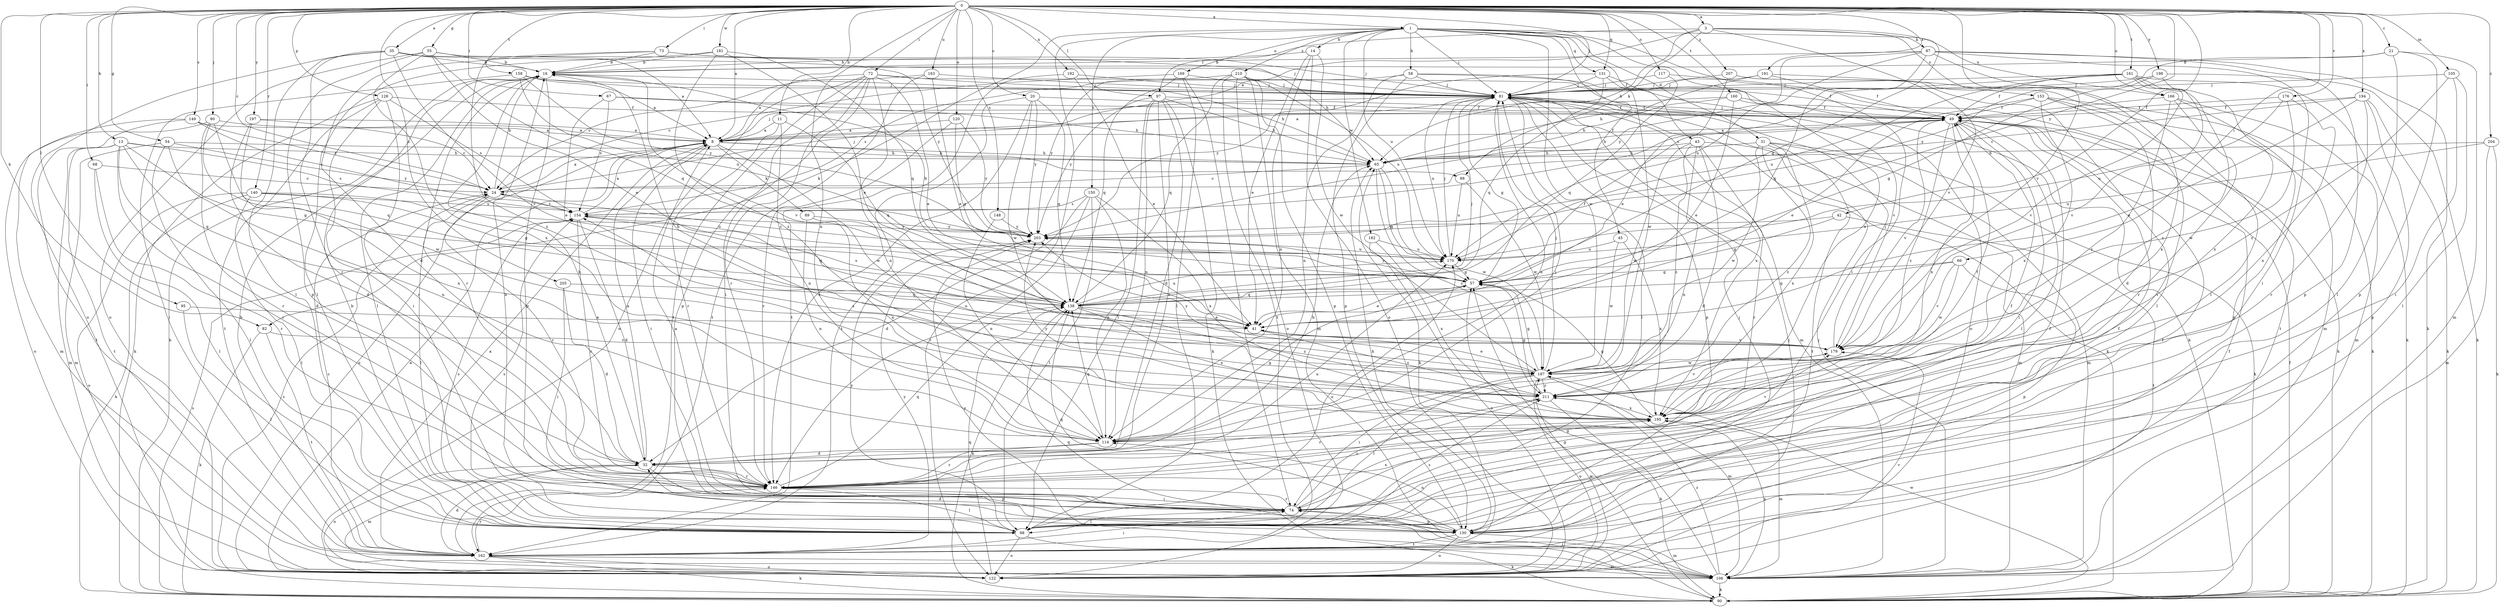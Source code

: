 strict digraph  {
0;
1;
3;
8;
11;
13;
14;
16;
20;
21;
24;
31;
32;
35;
41;
42;
43;
45;
49;
54;
55;
57;
58;
65;
66;
67;
68;
72;
73;
74;
80;
81;
82;
87;
88;
89;
90;
95;
97;
98;
105;
106;
114;
117;
120;
122;
128;
130;
131;
138;
140;
146;
148;
149;
150;
153;
154;
158;
160;
161;
162;
163;
166;
169;
170;
176;
179;
181;
182;
187;
191;
192;
194;
195;
197;
198;
203;
204;
205;
207;
210;
211;
0 -> 1  [label=a];
0 -> 3  [label=a];
0 -> 8  [label=a];
0 -> 11  [label=b];
0 -> 13  [label=b];
0 -> 20  [label=c];
0 -> 21  [label=c];
0 -> 24  [label=c];
0 -> 35  [label=e];
0 -> 42  [label=f];
0 -> 54  [label=g];
0 -> 55  [label=g];
0 -> 66  [label=i];
0 -> 67  [label=i];
0 -> 68  [label=i];
0 -> 72  [label=i];
0 -> 73  [label=i];
0 -> 80  [label=j];
0 -> 81  [label=j];
0 -> 82  [label=k];
0 -> 95  [label=l];
0 -> 97  [label=l];
0 -> 105  [label=m];
0 -> 114  [label=n];
0 -> 117  [label=o];
0 -> 120  [label=o];
0 -> 128  [label=p];
0 -> 131  [label=q];
0 -> 140  [label=r];
0 -> 148  [label=s];
0 -> 149  [label=s];
0 -> 158  [label=t];
0 -> 160  [label=t];
0 -> 161  [label=t];
0 -> 163  [label=u];
0 -> 166  [label=u];
0 -> 176  [label=v];
0 -> 179  [label=v];
0 -> 181  [label=w];
0 -> 191  [label=x];
0 -> 192  [label=x];
0 -> 194  [label=x];
0 -> 197  [label=y];
0 -> 198  [label=y];
0 -> 203  [label=y];
0 -> 204  [label=z];
0 -> 205  [label=z];
0 -> 207  [label=z];
1 -> 14  [label=b];
1 -> 31  [label=d];
1 -> 43  [label=f];
1 -> 45  [label=f];
1 -> 58  [label=h];
1 -> 74  [label=i];
1 -> 81  [label=j];
1 -> 82  [label=k];
1 -> 122  [label=o];
1 -> 131  [label=q];
1 -> 150  [label=s];
1 -> 166  [label=u];
1 -> 169  [label=u];
1 -> 170  [label=u];
1 -> 182  [label=w];
1 -> 187  [label=w];
1 -> 195  [label=x];
1 -> 210  [label=z];
3 -> 8  [label=a];
3 -> 57  [label=g];
3 -> 65  [label=h];
3 -> 87  [label=k];
3 -> 88  [label=k];
3 -> 97  [label=l];
3 -> 153  [label=s];
3 -> 179  [label=v];
8 -> 65  [label=h];
8 -> 74  [label=i];
8 -> 81  [label=j];
8 -> 88  [label=k];
8 -> 89  [label=k];
8 -> 122  [label=o];
8 -> 187  [label=w];
11 -> 8  [label=a];
11 -> 114  [label=n];
11 -> 138  [label=q];
11 -> 146  [label=r];
13 -> 32  [label=d];
13 -> 57  [label=g];
13 -> 65  [label=h];
13 -> 106  [label=m];
13 -> 138  [label=q];
13 -> 146  [label=r];
13 -> 154  [label=s];
13 -> 162  [label=t];
14 -> 16  [label=b];
14 -> 41  [label=e];
14 -> 114  [label=n];
14 -> 122  [label=o];
14 -> 187  [label=w];
16 -> 81  [label=j];
16 -> 98  [label=l];
16 -> 130  [label=p];
16 -> 146  [label=r];
16 -> 179  [label=v];
20 -> 49  [label=f];
20 -> 138  [label=q];
20 -> 146  [label=r];
20 -> 162  [label=t];
20 -> 187  [label=w];
20 -> 203  [label=y];
21 -> 16  [label=b];
21 -> 98  [label=l];
21 -> 106  [label=m];
21 -> 130  [label=p];
21 -> 203  [label=y];
24 -> 8  [label=a];
24 -> 16  [label=b];
24 -> 81  [label=j];
24 -> 98  [label=l];
24 -> 146  [label=r];
24 -> 154  [label=s];
31 -> 65  [label=h];
31 -> 90  [label=k];
31 -> 106  [label=m];
31 -> 162  [label=t];
31 -> 187  [label=w];
31 -> 195  [label=x];
31 -> 211  [label=z];
32 -> 8  [label=a];
32 -> 16  [label=b];
32 -> 65  [label=h];
32 -> 106  [label=m];
32 -> 122  [label=o];
32 -> 130  [label=p];
32 -> 146  [label=r];
35 -> 16  [label=b];
35 -> 81  [label=j];
35 -> 98  [label=l];
35 -> 122  [label=o];
35 -> 146  [label=r];
35 -> 179  [label=v];
35 -> 203  [label=y];
41 -> 179  [label=v];
41 -> 211  [label=z];
42 -> 57  [label=g];
42 -> 162  [label=t];
42 -> 203  [label=y];
43 -> 32  [label=d];
43 -> 65  [label=h];
43 -> 106  [label=m];
43 -> 114  [label=n];
43 -> 146  [label=r];
43 -> 187  [label=w];
43 -> 211  [label=z];
45 -> 170  [label=u];
45 -> 187  [label=w];
45 -> 195  [label=x];
49 -> 8  [label=a];
49 -> 65  [label=h];
49 -> 74  [label=i];
49 -> 81  [label=j];
49 -> 98  [label=l];
49 -> 179  [label=v];
49 -> 195  [label=x];
49 -> 211  [label=z];
54 -> 24  [label=c];
54 -> 65  [label=h];
54 -> 98  [label=l];
54 -> 106  [label=m];
54 -> 114  [label=n];
55 -> 8  [label=a];
55 -> 16  [label=b];
55 -> 41  [label=e];
55 -> 122  [label=o];
55 -> 130  [label=p];
55 -> 138  [label=q];
55 -> 195  [label=x];
57 -> 16  [label=b];
57 -> 41  [label=e];
57 -> 49  [label=f];
57 -> 138  [label=q];
57 -> 203  [label=y];
58 -> 81  [label=j];
58 -> 90  [label=k];
58 -> 114  [label=n];
58 -> 130  [label=p];
58 -> 154  [label=s];
58 -> 179  [label=v];
65 -> 24  [label=c];
65 -> 57  [label=g];
65 -> 187  [label=w];
65 -> 211  [label=z];
66 -> 57  [label=g];
66 -> 130  [label=p];
66 -> 138  [label=q];
66 -> 179  [label=v];
66 -> 187  [label=w];
67 -> 41  [label=e];
67 -> 49  [label=f];
67 -> 65  [label=h];
67 -> 154  [label=s];
68 -> 24  [label=c];
68 -> 98  [label=l];
68 -> 146  [label=r];
72 -> 8  [label=a];
72 -> 41  [label=e];
72 -> 49  [label=f];
72 -> 74  [label=i];
72 -> 81  [label=j];
72 -> 114  [label=n];
72 -> 122  [label=o];
72 -> 130  [label=p];
72 -> 146  [label=r];
72 -> 162  [label=t];
73 -> 16  [label=b];
73 -> 32  [label=d];
73 -> 65  [label=h];
73 -> 81  [label=j];
73 -> 211  [label=z];
74 -> 8  [label=a];
74 -> 16  [label=b];
74 -> 98  [label=l];
74 -> 130  [label=p];
74 -> 146  [label=r];
74 -> 195  [label=x];
74 -> 211  [label=z];
80 -> 8  [label=a];
80 -> 122  [label=o];
80 -> 138  [label=q];
80 -> 146  [label=r];
80 -> 187  [label=w];
81 -> 49  [label=f];
81 -> 57  [label=g];
81 -> 90  [label=k];
81 -> 98  [label=l];
81 -> 106  [label=m];
81 -> 114  [label=n];
81 -> 130  [label=p];
81 -> 170  [label=u];
81 -> 195  [label=x];
82 -> 90  [label=k];
82 -> 162  [label=t];
82 -> 179  [label=v];
87 -> 16  [label=b];
87 -> 74  [label=i];
87 -> 90  [label=k];
87 -> 98  [label=l];
87 -> 130  [label=p];
87 -> 138  [label=q];
87 -> 170  [label=u];
87 -> 203  [label=y];
88 -> 170  [label=u];
88 -> 187  [label=w];
89 -> 114  [label=n];
89 -> 195  [label=x];
89 -> 203  [label=y];
90 -> 16  [label=b];
90 -> 24  [label=c];
90 -> 49  [label=f];
90 -> 57  [label=g];
90 -> 154  [label=s];
90 -> 187  [label=w];
95 -> 41  [label=e];
95 -> 98  [label=l];
97 -> 32  [label=d];
97 -> 49  [label=f];
97 -> 65  [label=h];
97 -> 90  [label=k];
97 -> 98  [label=l];
97 -> 114  [label=n];
97 -> 146  [label=r];
97 -> 203  [label=y];
98 -> 16  [label=b];
98 -> 49  [label=f];
98 -> 90  [label=k];
98 -> 122  [label=o];
98 -> 154  [label=s];
98 -> 170  [label=u];
98 -> 203  [label=y];
98 -> 211  [label=z];
105 -> 74  [label=i];
105 -> 81  [label=j];
105 -> 98  [label=l];
105 -> 211  [label=z];
106 -> 57  [label=g];
106 -> 74  [label=i];
106 -> 81  [label=j];
106 -> 90  [label=k];
106 -> 138  [label=q];
106 -> 195  [label=x];
106 -> 203  [label=y];
106 -> 211  [label=z];
114 -> 32  [label=d];
114 -> 57  [label=g];
114 -> 81  [label=j];
114 -> 138  [label=q];
114 -> 146  [label=r];
114 -> 179  [label=v];
117 -> 74  [label=i];
117 -> 81  [label=j];
117 -> 138  [label=q];
120 -> 8  [label=a];
120 -> 57  [label=g];
120 -> 146  [label=r];
120 -> 203  [label=y];
122 -> 8  [label=a];
122 -> 49  [label=f];
122 -> 81  [label=j];
122 -> 138  [label=q];
122 -> 179  [label=v];
122 -> 187  [label=w];
128 -> 49  [label=f];
128 -> 74  [label=i];
128 -> 90  [label=k];
128 -> 146  [label=r];
128 -> 154  [label=s];
128 -> 162  [label=t];
130 -> 32  [label=d];
130 -> 49  [label=f];
130 -> 65  [label=h];
130 -> 81  [label=j];
130 -> 106  [label=m];
130 -> 114  [label=n];
130 -> 122  [label=o];
130 -> 138  [label=q];
130 -> 154  [label=s];
130 -> 162  [label=t];
131 -> 81  [label=j];
131 -> 122  [label=o];
131 -> 138  [label=q];
131 -> 187  [label=w];
131 -> 203  [label=y];
138 -> 41  [label=e];
138 -> 81  [label=j];
138 -> 90  [label=k];
138 -> 154  [label=s];
138 -> 170  [label=u];
138 -> 195  [label=x];
138 -> 211  [label=z];
140 -> 57  [label=g];
140 -> 90  [label=k];
140 -> 98  [label=l];
140 -> 122  [label=o];
140 -> 154  [label=s];
140 -> 170  [label=u];
146 -> 49  [label=f];
146 -> 74  [label=i];
146 -> 98  [label=l];
146 -> 138  [label=q];
146 -> 170  [label=u];
148 -> 114  [label=n];
148 -> 203  [label=y];
149 -> 8  [label=a];
149 -> 24  [label=c];
149 -> 106  [label=m];
149 -> 162  [label=t];
149 -> 203  [label=y];
150 -> 32  [label=d];
150 -> 98  [label=l];
150 -> 114  [label=n];
150 -> 146  [label=r];
150 -> 154  [label=s];
150 -> 195  [label=x];
153 -> 32  [label=d];
153 -> 41  [label=e];
153 -> 49  [label=f];
153 -> 90  [label=k];
153 -> 162  [label=t];
153 -> 195  [label=x];
154 -> 8  [label=a];
154 -> 32  [label=d];
154 -> 138  [label=q];
154 -> 146  [label=r];
154 -> 203  [label=y];
158 -> 8  [label=a];
158 -> 65  [label=h];
158 -> 81  [label=j];
158 -> 162  [label=t];
158 -> 170  [label=u];
158 -> 203  [label=y];
160 -> 8  [label=a];
160 -> 41  [label=e];
160 -> 49  [label=f];
160 -> 65  [label=h];
160 -> 90  [label=k];
161 -> 49  [label=f];
161 -> 81  [label=j];
161 -> 90  [label=k];
161 -> 154  [label=s];
161 -> 170  [label=u];
161 -> 179  [label=v];
161 -> 195  [label=x];
161 -> 211  [label=z];
162 -> 8  [label=a];
162 -> 16  [label=b];
162 -> 24  [label=c];
162 -> 32  [label=d];
162 -> 49  [label=f];
162 -> 65  [label=h];
162 -> 74  [label=i];
162 -> 90  [label=k];
162 -> 106  [label=m];
162 -> 122  [label=o];
162 -> 146  [label=r];
162 -> 203  [label=y];
163 -> 24  [label=c];
163 -> 41  [label=e];
163 -> 81  [label=j];
163 -> 162  [label=t];
166 -> 49  [label=f];
166 -> 106  [label=m];
166 -> 130  [label=p];
166 -> 146  [label=r];
166 -> 211  [label=z];
169 -> 24  [label=c];
169 -> 74  [label=i];
169 -> 81  [label=j];
169 -> 98  [label=l];
169 -> 138  [label=q];
170 -> 24  [label=c];
170 -> 57  [label=g];
170 -> 81  [label=j];
176 -> 49  [label=f];
176 -> 170  [label=u];
176 -> 187  [label=w];
176 -> 195  [label=x];
179 -> 81  [label=j];
179 -> 187  [label=w];
181 -> 16  [label=b];
181 -> 41  [label=e];
181 -> 98  [label=l];
181 -> 138  [label=q];
181 -> 211  [label=z];
182 -> 122  [label=o];
182 -> 170  [label=u];
182 -> 195  [label=x];
187 -> 16  [label=b];
187 -> 41  [label=e];
187 -> 57  [label=g];
187 -> 74  [label=i];
187 -> 81  [label=j];
187 -> 98  [label=l];
187 -> 106  [label=m];
187 -> 122  [label=o];
187 -> 203  [label=y];
187 -> 211  [label=z];
191 -> 49  [label=f];
191 -> 65  [label=h];
191 -> 81  [label=j];
191 -> 195  [label=x];
192 -> 41  [label=e];
192 -> 81  [label=j];
192 -> 162  [label=t];
194 -> 24  [label=c];
194 -> 41  [label=e];
194 -> 49  [label=f];
194 -> 90  [label=k];
194 -> 130  [label=p];
194 -> 146  [label=r];
195 -> 49  [label=f];
195 -> 57  [label=g];
195 -> 106  [label=m];
195 -> 114  [label=n];
195 -> 203  [label=y];
197 -> 8  [label=a];
197 -> 24  [label=c];
197 -> 32  [label=d];
197 -> 114  [label=n];
198 -> 57  [label=g];
198 -> 81  [label=j];
198 -> 90  [label=k];
198 -> 179  [label=v];
203 -> 170  [label=u];
204 -> 65  [label=h];
204 -> 90  [label=k];
204 -> 106  [label=m];
204 -> 170  [label=u];
205 -> 32  [label=d];
205 -> 74  [label=i];
205 -> 138  [label=q];
207 -> 41  [label=e];
207 -> 81  [label=j];
207 -> 98  [label=l];
207 -> 106  [label=m];
210 -> 81  [label=j];
210 -> 106  [label=m];
210 -> 122  [label=o];
210 -> 130  [label=p];
210 -> 138  [label=q];
210 -> 162  [label=t];
210 -> 170  [label=u];
210 -> 203  [label=y];
211 -> 57  [label=g];
211 -> 90  [label=k];
211 -> 146  [label=r];
211 -> 154  [label=s];
211 -> 179  [label=v];
211 -> 195  [label=x];
}
